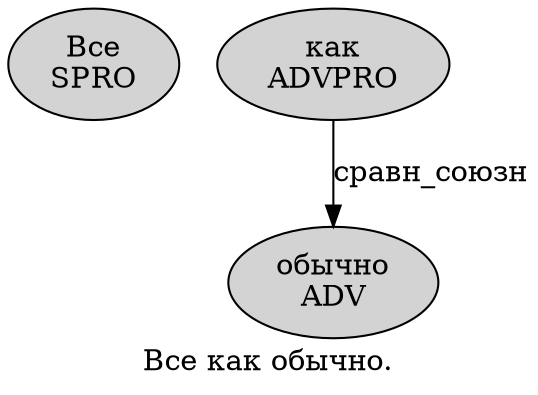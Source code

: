 digraph SENTENCE_3692 {
	graph [label="Все как обычно."]
	node [style=filled]
		0 [label="Все
SPRO" color="" fillcolor=lightgray penwidth=1 shape=ellipse]
		1 [label="как
ADVPRO" color="" fillcolor=lightgray penwidth=1 shape=ellipse]
		2 [label="обычно
ADV" color="" fillcolor=lightgray penwidth=1 shape=ellipse]
			1 -> 2 [label="сравн_союзн"]
}